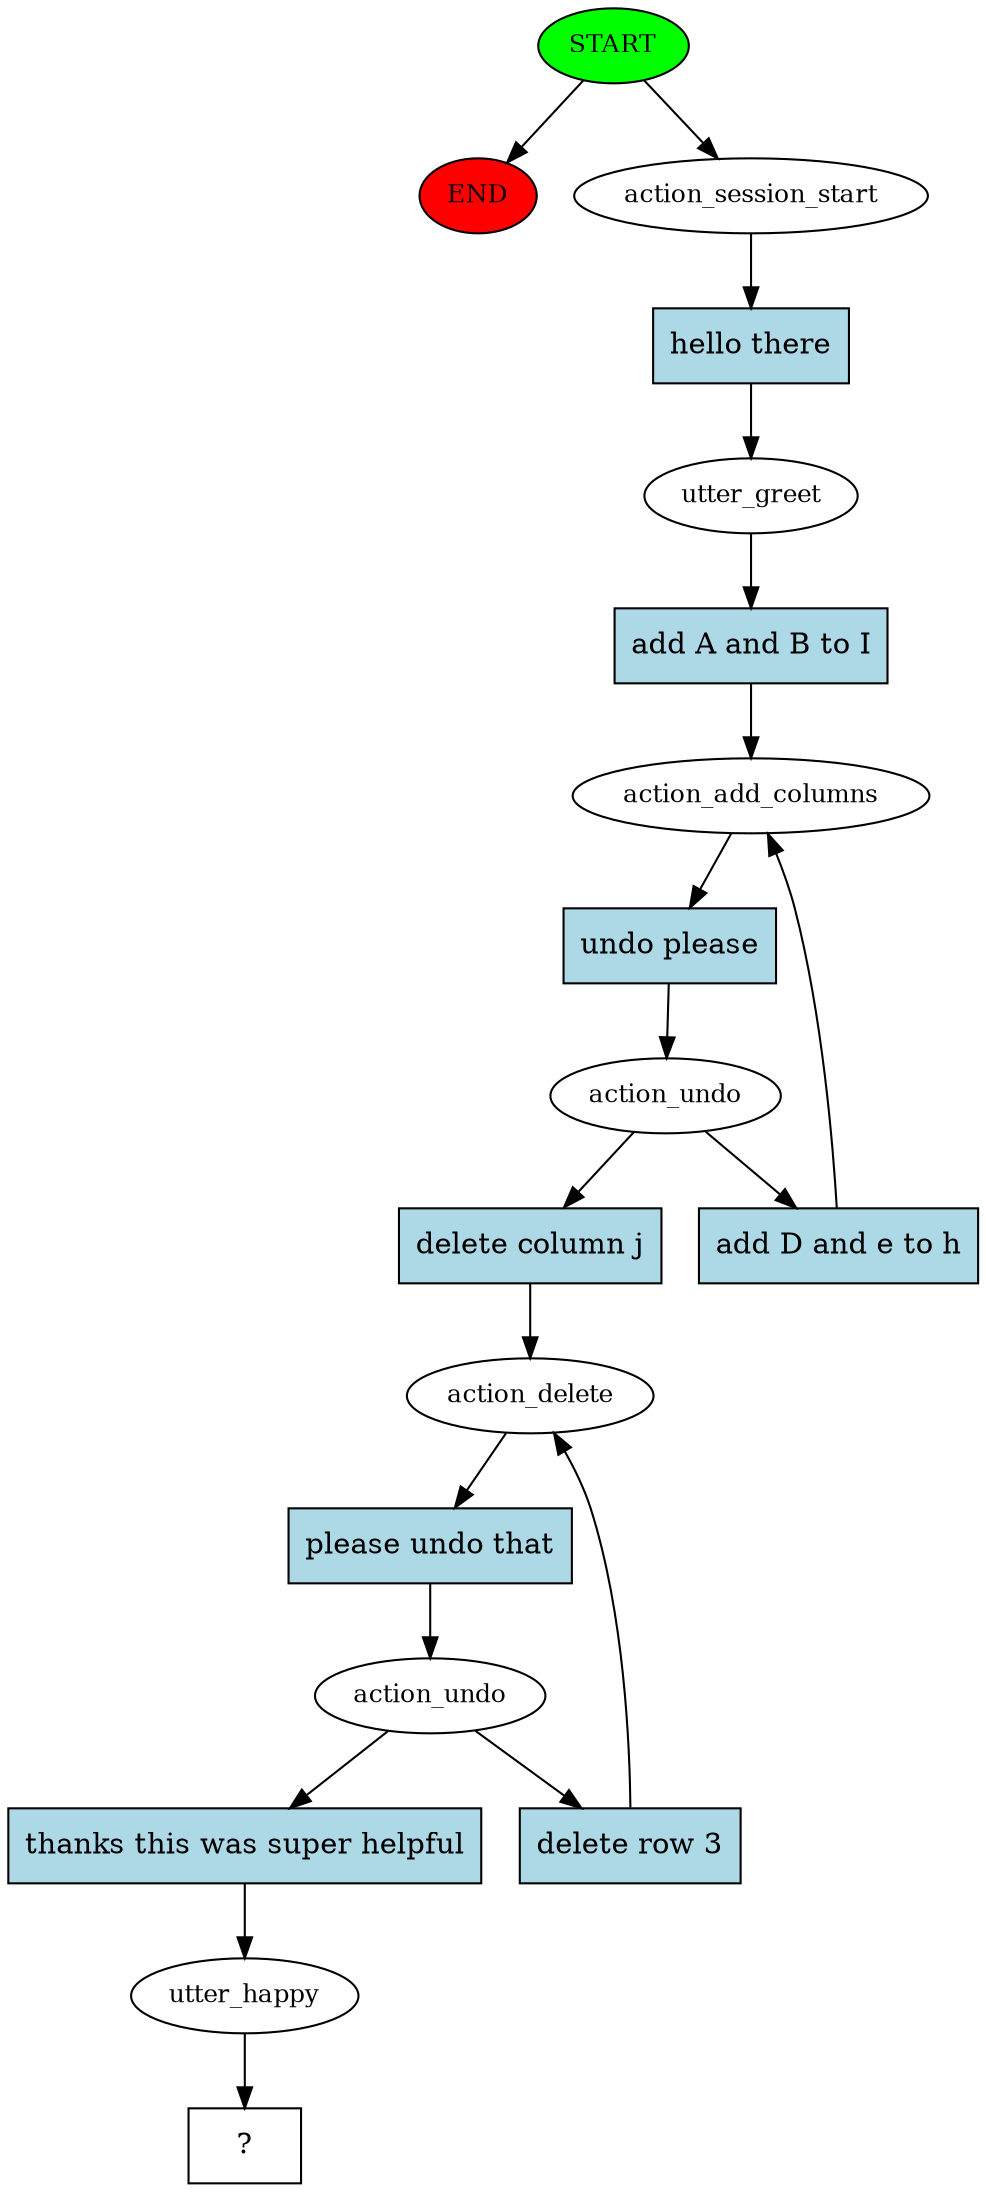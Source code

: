 digraph  {
0 [class="start active", fillcolor=green, fontsize=12, label=START, style=filled];
"-1" [class=end, fillcolor=red, fontsize=12, label=END, style=filled];
1 [class=active, fontsize=12, label=action_session_start];
2 [class=active, fontsize=12, label=utter_greet];
3 [class=active, fontsize=12, label=action_add_columns];
4 [class=active, fontsize=12, label=action_undo];
9 [class=active, fontsize=12, label=action_delete];
10 [class=active, fontsize=12, label=action_undo];
13 [class=active, fontsize=12, label=utter_happy];
14 [class="intent dashed active", label="  ?  ", shape=rect];
15 [class="intent active", fillcolor=lightblue, label="hello there", shape=rect, style=filled];
16 [class="intent active", fillcolor=lightblue, label="add A and B to I", shape=rect, style=filled];
17 [class="intent active", fillcolor=lightblue, label="undo please", shape=rect, style=filled];
18 [class="intent active", fillcolor=lightblue, label="add D and e to h", shape=rect, style=filled];
19 [class="intent active", fillcolor=lightblue, label="delete column j", shape=rect, style=filled];
20 [class="intent active", fillcolor=lightblue, label="please undo that", shape=rect, style=filled];
21 [class="intent active", fillcolor=lightblue, label="delete row 3", shape=rect, style=filled];
22 [class="intent active", fillcolor=lightblue, label="thanks this was super helpful", shape=rect, style=filled];
0 -> "-1"  [class="", key=NONE, label=""];
0 -> 1  [class=active, key=NONE, label=""];
1 -> 15  [class=active, key=0];
2 -> 16  [class=active, key=0];
3 -> 17  [class=active, key=0];
4 -> 18  [class=active, key=0];
4 -> 19  [class=active, key=0];
9 -> 20  [class=active, key=0];
10 -> 21  [class=active, key=0];
10 -> 22  [class=active, key=0];
13 -> 14  [class=active, key=NONE, label=""];
15 -> 2  [class=active, key=0];
16 -> 3  [class=active, key=0];
17 -> 4  [class=active, key=0];
18 -> 3  [class=active, key=0];
19 -> 9  [class=active, key=0];
20 -> 10  [class=active, key=0];
21 -> 9  [class=active, key=0];
22 -> 13  [class=active, key=0];
}
